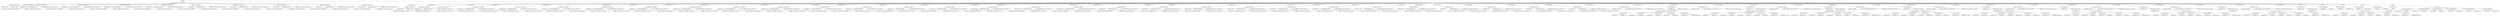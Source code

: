 digraph G {	
ranksep=.25;
	0 [label="MODULE"];
	1 [label="IDENTIFIERS: syn2"];
	0 -> 1;
	2 [label="VAR_DECLARE_LIST"];
	0 -> 2;
	3 [label="VAR_DECLARE:  INPUT PORT"];
	2 -> 3;
	4 [label="IDENTIFIERS: clock"];
	3 -> 4;
	5 [label="VAR_DECLARE:  INPUT PORT"];
	2 -> 5;
	6 [label="IDENTIFIERS: reset"];
	5 -> 6;
	7 [label="VAR_DECLARE:  INPUT PORT"];
	2 -> 7;
	8 [label="IDENTIFIERS: in1"];
	7 -> 8;
	9 [label="BINARY_OPERATION: MIN"];
	7 -> 9;
	10 [label="NUMBERS: 00000000000000000000000000100000 ()"];
	9 -> 10;
	11 [label="NUMBERS: 00000000000000000000000000000001 ()"];
	9 -> 11;
	12 [label="NUMBERS: 00000000000000000000000000000000 ()"];
	7 -> 12;
	13 [label="VAR_DECLARE:  INPUT PORT"];
	2 -> 13;
	14 [label="IDENTIFIERS: in2"];
	13 -> 14;
	15 [label="BINARY_OPERATION: MIN"];
	13 -> 15;
	16 [label="NUMBERS: 00000000000000000000000000100000 ()"];
	15 -> 16;
	17 [label="NUMBERS: 00000000000000000000000000000001 ()"];
	15 -> 17;
	18 [label="NUMBERS: 00000000000000000000000000000000 ()"];
	13 -> 18;
	19 [label="VAR_DECLARE:  INPUT PORT"];
	2 -> 19;
	20 [label="IDENTIFIERS: in3"];
	19 -> 20;
	21 [label="BINARY_OPERATION: MIN"];
	19 -> 21;
	22 [label="NUMBERS: 00000000000000000000000000100000 ()"];
	21 -> 22;
	23 [label="NUMBERS: 00000000000000000000000000000001 ()"];
	21 -> 23;
	24 [label="NUMBERS: 00000000000000000000000000000000 ()"];
	19 -> 24;
	25 [label="VAR_DECLARE:  INPUT PORT"];
	2 -> 25;
	26 [label="IDENTIFIERS: in4"];
	25 -> 26;
	27 [label="BINARY_OPERATION: MIN"];
	25 -> 27;
	28 [label="NUMBERS: 00000000000000000000000000100000 ()"];
	27 -> 28;
	29 [label="NUMBERS: 00000000000000000000000000000001 ()"];
	27 -> 29;
	30 [label="NUMBERS: 00000000000000000000000000000000 ()"];
	25 -> 30;
	31 [label="VAR_DECLARE:  INPUT PORT"];
	2 -> 31;
	32 [label="IDENTIFIERS: in5"];
	31 -> 32;
	33 [label="BINARY_OPERATION: MIN"];
	31 -> 33;
	34 [label="NUMBERS: 00000000000000000000000000100000 ()"];
	33 -> 34;
	35 [label="NUMBERS: 00000000000000000000000000000001 ()"];
	33 -> 35;
	36 [label="NUMBERS: 00000000000000000000000000000000 ()"];
	31 -> 36;
	37 [label="VAR_DECLARE:  OUTPUT PORT"];
	2 -> 37;
	38 [label="IDENTIFIERS: out_1"];
	37 -> 38;
	39 [label="BINARY_OPERATION: MIN"];
	37 -> 39;
	40 [label="NUMBERS: 00000000000000000000000000100000 ()"];
	39 -> 40;
	41 [label="NUMBERS: 00000000000000000000000000000001 ()"];
	39 -> 41;
	42 [label="NUMBERS: 00000000000000000000000000000000 ()"];
	37 -> 42;
	43 [label="VAR_DECLARE:  OUTPUT PORT"];
	2 -> 43;
	44 [label="IDENTIFIERS: out_2"];
	43 -> 44;
	45 [label="BINARY_OPERATION: MIN"];
	43 -> 45;
	46 [label="NUMBERS: 00000000000000000000000000100000 ()"];
	45 -> 46;
	47 [label="NUMBERS: 00000000000000000000000000000001 ()"];
	45 -> 47;
	48 [label="NUMBERS: 00000000000000000000000000000000 ()"];
	43 -> 48;
	49 [label="VAR_DECLARE:  OUTPUT PORT"];
	2 -> 49;
	50 [label="IDENTIFIERS: out_3"];
	49 -> 50;
	51 [label="BINARY_OPERATION: MIN"];
	49 -> 51;
	52 [label="NUMBERS: 00000000000000000000000000100000 ()"];
	51 -> 52;
	53 [label="NUMBERS: 00000000000000000000000000000001 ()"];
	51 -> 53;
	54 [label="NUMBERS: 00000000000000000000000000000000 ()"];
	49 -> 54;
	55 [label="VAR_DECLARE:  OUTPUT PORT"];
	2 -> 55;
	56 [label="IDENTIFIERS: out_4"];
	55 -> 56;
	57 [label="BINARY_OPERATION: MIN"];
	55 -> 57;
	58 [label="NUMBERS: 00000000000000000000000000100000 ()"];
	57 -> 58;
	59 [label="NUMBERS: 00000000000000000000000000000001 ()"];
	57 -> 59;
	60 [label="NUMBERS: 00000000000000000000000000000000 ()"];
	55 -> 60;
	61 [label="MODULE_ITEMS"];
	0 -> 61;
	62 [label="VAR_DECLARE_LIST"];
	61 -> 62;
	63 [label="VAR_DECLARE:  INPUT PORT"];
	62 -> 63;
	64 [label="IDENTIFIERS: clock"];
	63 -> 64;
	65 [label="VAR_DECLARE_LIST"];
	61 -> 65;
	66 [label="VAR_DECLARE:  INPUT PORT"];
	65 -> 66;
	67 [label="IDENTIFIERS: reset"];
	66 -> 67;
	68 [label="VAR_DECLARE_LIST"];
	61 -> 68;
	69 [label="VAR_DECLARE:  INPUT PORT"];
	68 -> 69;
	70 [label="IDENTIFIERS: in1"];
	69 -> 70;
	71 [label="BINARY_OPERATION: MIN"];
	69 -> 71;
	72 [label="NUMBERS: 00000000000000000000000000100000 ()"];
	71 -> 72;
	73 [label="NUMBERS: 00000000000000000000000000000001 ()"];
	71 -> 73;
	74 [label="NUMBERS: 00000000000000000000000000000000 ()"];
	69 -> 74;
	75 [label="VAR_DECLARE_LIST"];
	61 -> 75;
	76 [label="VAR_DECLARE:  INPUT PORT"];
	75 -> 76;
	77 [label="IDENTIFIERS: in2"];
	76 -> 77;
	78 [label="BINARY_OPERATION: MIN"];
	76 -> 78;
	79 [label="NUMBERS: 00000000000000000000000000100000 ()"];
	78 -> 79;
	80 [label="NUMBERS: 00000000000000000000000000000001 ()"];
	78 -> 80;
	81 [label="NUMBERS: 00000000000000000000000000000000 ()"];
	76 -> 81;
	82 [label="VAR_DECLARE_LIST"];
	61 -> 82;
	83 [label="VAR_DECLARE:  INPUT PORT"];
	82 -> 83;
	84 [label="IDENTIFIERS: in3"];
	83 -> 84;
	85 [label="BINARY_OPERATION: MIN"];
	83 -> 85;
	86 [label="NUMBERS: 00000000000000000000000000100000 ()"];
	85 -> 86;
	87 [label="NUMBERS: 00000000000000000000000000000001 ()"];
	85 -> 87;
	88 [label="NUMBERS: 00000000000000000000000000000000 ()"];
	83 -> 88;
	89 [label="VAR_DECLARE_LIST"];
	61 -> 89;
	90 [label="VAR_DECLARE:  INPUT PORT"];
	89 -> 90;
	91 [label="IDENTIFIERS: in4"];
	90 -> 91;
	92 [label="BINARY_OPERATION: MIN"];
	90 -> 92;
	93 [label="NUMBERS: 00000000000000000000000000100000 ()"];
	92 -> 93;
	94 [label="NUMBERS: 00000000000000000000000000000001 ()"];
	92 -> 94;
	95 [label="NUMBERS: 00000000000000000000000000000000 ()"];
	90 -> 95;
	96 [label="VAR_DECLARE_LIST"];
	61 -> 96;
	97 [label="VAR_DECLARE:  INPUT PORT"];
	96 -> 97;
	98 [label="IDENTIFIERS: in5"];
	97 -> 98;
	99 [label="BINARY_OPERATION: MIN"];
	97 -> 99;
	100 [label="NUMBERS: 00000000000000000000000000100000 ()"];
	99 -> 100;
	101 [label="NUMBERS: 00000000000000000000000000000001 ()"];
	99 -> 101;
	102 [label="NUMBERS: 00000000000000000000000000000000 ()"];
	97 -> 102;
	103 [label="VAR_DECLARE_LIST"];
	61 -> 103;
	104 [label="VAR_DECLARE:  OUTPUT PORT"];
	103 -> 104;
	105 [label="IDENTIFIERS: out_1"];
	104 -> 105;
	106 [label="BINARY_OPERATION: MIN"];
	104 -> 106;
	107 [label="NUMBERS: 00000000000000000000000000100000 ()"];
	106 -> 107;
	108 [label="NUMBERS: 00000000000000000000000000000001 ()"];
	106 -> 108;
	109 [label="NUMBERS: 00000000000000000000000000000000 ()"];
	104 -> 109;
	110 [label="VAR_DECLARE_LIST"];
	61 -> 110;
	111 [label="VAR_DECLARE:  OUTPUT PORT"];
	110 -> 111;
	112 [label="IDENTIFIERS: out_2"];
	111 -> 112;
	113 [label="BINARY_OPERATION: MIN"];
	111 -> 113;
	114 [label="NUMBERS: 00000000000000000000000000100000 ()"];
	113 -> 114;
	115 [label="NUMBERS: 00000000000000000000000000000001 ()"];
	113 -> 115;
	116 [label="NUMBERS: 00000000000000000000000000000000 ()"];
	111 -> 116;
	117 [label="VAR_DECLARE_LIST"];
	61 -> 117;
	118 [label="VAR_DECLARE:  OUTPUT PORT"];
	117 -> 118;
	119 [label="IDENTIFIERS: out_3"];
	118 -> 119;
	120 [label="BINARY_OPERATION: MIN"];
	118 -> 120;
	121 [label="NUMBERS: 00000000000000000000000000100000 ()"];
	120 -> 121;
	122 [label="NUMBERS: 00000000000000000000000000000001 ()"];
	120 -> 122;
	123 [label="NUMBERS: 00000000000000000000000000000000 ()"];
	118 -> 123;
	124 [label="VAR_DECLARE_LIST"];
	61 -> 124;
	125 [label="VAR_DECLARE:  OUTPUT PORT"];
	124 -> 125;
	126 [label="IDENTIFIERS: out_4"];
	125 -> 126;
	127 [label="BINARY_OPERATION: MIN"];
	125 -> 127;
	128 [label="NUMBERS: 00000000000000000000000000100000 ()"];
	127 -> 128;
	129 [label="NUMBERS: 00000000000000000000000000000001 ()"];
	127 -> 129;
	130 [label="NUMBERS: 00000000000000000000000000000000 ()"];
	125 -> 130;
	131 [label="VAR_DECLARE_LIST"];
	61 -> 131;
	132 [label="VAR_DECLARE:  WIRE"];
	131 -> 132;
	133 [label="IDENTIFIERS: x1"];
	132 -> 133;
	134 [label="BINARY_OPERATION: MIN"];
	132 -> 134;
	135 [label="NUMBERS: 00000000000000000000000000100000 ()"];
	134 -> 135;
	136 [label="NUMBERS: 00000000000000000000000000000001 ()"];
	134 -> 136;
	137 [label="NUMBERS: 00000000000000000000000000000000 ()"];
	132 -> 137;
	138 [label="VAR_DECLARE_LIST"];
	61 -> 138;
	139 [label="VAR_DECLARE:  WIRE"];
	138 -> 139;
	140 [label="IDENTIFIERS: x2"];
	139 -> 140;
	141 [label="BINARY_OPERATION: MIN"];
	139 -> 141;
	142 [label="NUMBERS: 00000000000000000000000000100000 ()"];
	141 -> 142;
	143 [label="NUMBERS: 00000000000000000000000000000001 ()"];
	141 -> 143;
	144 [label="NUMBERS: 00000000000000000000000000000000 ()"];
	139 -> 144;
	145 [label="VAR_DECLARE_LIST"];
	61 -> 145;
	146 [label="VAR_DECLARE:  WIRE"];
	145 -> 146;
	147 [label="IDENTIFIERS: x3"];
	146 -> 147;
	148 [label="BINARY_OPERATION: MIN"];
	146 -> 148;
	149 [label="NUMBERS: 00000000000000000000000000100000 ()"];
	148 -> 149;
	150 [label="NUMBERS: 00000000000000000000000000000001 ()"];
	148 -> 150;
	151 [label="NUMBERS: 00000000000000000000000000000000 ()"];
	146 -> 151;
	152 [label="VAR_DECLARE_LIST"];
	61 -> 152;
	153 [label="VAR_DECLARE:  WIRE"];
	152 -> 153;
	154 [label="IDENTIFIERS: x4"];
	153 -> 154;
	155 [label="BINARY_OPERATION: MIN"];
	153 -> 155;
	156 [label="NUMBERS: 00000000000000000000000000100000 ()"];
	155 -> 156;
	157 [label="NUMBERS: 00000000000000000000000000000001 ()"];
	155 -> 157;
	158 [label="NUMBERS: 00000000000000000000000000000000 ()"];
	153 -> 158;
	159 [label="VAR_DECLARE_LIST"];
	61 -> 159;
	160 [label="VAR_DECLARE:  WIRE"];
	159 -> 160;
	161 [label="IDENTIFIERS: add1"];
	160 -> 161;
	162 [label="BINARY_OPERATION: MIN"];
	160 -> 162;
	163 [label="NUMBERS: 00000000000000000000000000100000 ()"];
	162 -> 163;
	164 [label="NUMBERS: 00000000000000000000000000000001 ()"];
	162 -> 164;
	165 [label="NUMBERS: 00000000000000000000000000000000 ()"];
	160 -> 165;
	166 [label="VAR_DECLARE_LIST"];
	61 -> 166;
	167 [label="VAR_DECLARE:  WIRE"];
	166 -> 167;
	168 [label="IDENTIFIERS: add2"];
	167 -> 168;
	169 [label="BINARY_OPERATION: MIN"];
	167 -> 169;
	170 [label="NUMBERS: 00000000000000000000000000100000 ()"];
	169 -> 170;
	171 [label="NUMBERS: 00000000000000000000000000000001 ()"];
	169 -> 171;
	172 [label="NUMBERS: 00000000000000000000000000000000 ()"];
	167 -> 172;
	173 [label="VAR_DECLARE_LIST"];
	61 -> 173;
	174 [label="VAR_DECLARE:  WIRE"];
	173 -> 174;
	175 [label="IDENTIFIERS: add3"];
	174 -> 175;
	176 [label="BINARY_OPERATION: MIN"];
	174 -> 176;
	177 [label="NUMBERS: 00000000000000000000000000100000 ()"];
	176 -> 177;
	178 [label="NUMBERS: 00000000000000000000000000000001 ()"];
	176 -> 178;
	179 [label="NUMBERS: 00000000000000000000000000000000 ()"];
	174 -> 179;
	180 [label="VAR_DECLARE_LIST"];
	61 -> 180;
	181 [label="VAR_DECLARE:  WIRE"];
	180 -> 181;
	182 [label="IDENTIFIERS: add4"];
	181 -> 182;
	183 [label="BINARY_OPERATION: MIN"];
	181 -> 183;
	184 [label="NUMBERS: 00000000000000000000000000100000 ()"];
	183 -> 184;
	185 [label="NUMBERS: 00000000000000000000000000000001 ()"];
	183 -> 185;
	186 [label="NUMBERS: 00000000000000000000000000000000 ()"];
	181 -> 186;
	187 [label="VAR_DECLARE_LIST"];
	61 -> 187;
	188 [label="VAR_DECLARE:  WIRE"];
	187 -> 188;
	189 [label="IDENTIFIERS: add5"];
	188 -> 189;
	190 [label="BINARY_OPERATION: MIN"];
	188 -> 190;
	191 [label="NUMBERS: 00000000000000000000000000100000 ()"];
	190 -> 191;
	192 [label="NUMBERS: 00000000000000000000000000000001 ()"];
	190 -> 192;
	193 [label="NUMBERS: 00000000000000000000000000000000 ()"];
	188 -> 193;
	194 [label="VAR_DECLARE_LIST"];
	61 -> 194;
	195 [label="VAR_DECLARE:  REG"];
	194 -> 195;
	196 [label="IDENTIFIERS: reg1"];
	195 -> 196;
	197 [label="BINARY_OPERATION: MIN"];
	195 -> 197;
	198 [label="NUMBERS: 00000000000000000000000000100000 ()"];
	197 -> 198;
	199 [label="NUMBERS: 00000000000000000000000000000001 ()"];
	197 -> 199;
	200 [label="NUMBERS: 00000000000000000000000000000000 ()"];
	195 -> 200;
	201 [label="VAR_DECLARE_LIST"];
	61 -> 201;
	202 [label="VAR_DECLARE:  REG"];
	201 -> 202;
	203 [label="IDENTIFIERS: reg2"];
	202 -> 203;
	204 [label="BINARY_OPERATION: MIN"];
	202 -> 204;
	205 [label="NUMBERS: 00000000000000000000000000100000 ()"];
	204 -> 205;
	206 [label="NUMBERS: 00000000000000000000000000000001 ()"];
	204 -> 206;
	207 [label="NUMBERS: 00000000000000000000000000000000 ()"];
	202 -> 207;
	208 [label="VAR_DECLARE_LIST"];
	61 -> 208;
	209 [label="VAR_DECLARE:  REG"];
	208 -> 209;
	210 [label="IDENTIFIERS: reg3"];
	209 -> 210;
	211 [label="BINARY_OPERATION: MIN"];
	209 -> 211;
	212 [label="NUMBERS: 00000000000000000000000000100000 ()"];
	211 -> 212;
	213 [label="NUMBERS: 00000000000000000000000000000001 ()"];
	211 -> 213;
	214 [label="NUMBERS: 00000000000000000000000000000000 ()"];
	209 -> 214;
	215 [label="VAR_DECLARE_LIST"];
	61 -> 215;
	216 [label="VAR_DECLARE:  REG"];
	215 -> 216;
	217 [label="IDENTIFIERS: reg4"];
	216 -> 217;
	218 [label="BINARY_OPERATION: MIN"];
	216 -> 218;
	219 [label="NUMBERS: 00000000000000000000000000100000 ()"];
	218 -> 219;
	220 [label="NUMBERS: 00000000000000000000000000000001 ()"];
	218 -> 220;
	221 [label="NUMBERS: 00000000000000000000000000000000 ()"];
	216 -> 221;
	222 [label="VAR_DECLARE_LIST"];
	61 -> 222;
	223 [label="VAR_DECLARE:  REG"];
	222 -> 223;
	224 [label="IDENTIFIERS: reg5"];
	223 -> 224;
	225 [label="BINARY_OPERATION: MIN"];
	223 -> 225;
	226 [label="NUMBERS: 00000000000000000000000000100000 ()"];
	225 -> 226;
	227 [label="NUMBERS: 00000000000000000000000000000001 ()"];
	225 -> 227;
	228 [label="NUMBERS: 00000000000000000000000000000000 ()"];
	223 -> 228;
	229 [label="VAR_DECLARE_LIST"];
	61 -> 229;
	230 [label="VAR_DECLARE:  REG"];
	229 -> 230;
	231 [label="IDENTIFIERS: reg6"];
	230 -> 231;
	232 [label="BINARY_OPERATION: MIN"];
	230 -> 232;
	233 [label="NUMBERS: 00000000000000000000000000100000 ()"];
	232 -> 233;
	234 [label="NUMBERS: 00000000000000000000000000000001 ()"];
	232 -> 234;
	235 [label="NUMBERS: 00000000000000000000000000000000 ()"];
	230 -> 235;
	236 [label="VAR_DECLARE_LIST"];
	61 -> 236;
	237 [label="VAR_DECLARE:  WIRE"];
	236 -> 237;
	238 [label="IDENTIFIERS: out_1"];
	237 -> 238;
	239 [label="BINARY_OPERATION: MIN"];
	237 -> 239;
	240 [label="NUMBERS: 00000000000000000000000000100000 ()"];
	239 -> 240;
	241 [label="NUMBERS: 00000000000000000000000000000001 ()"];
	239 -> 241;
	242 [label="NUMBERS: 00000000000000000000000000000000 ()"];
	237 -> 242;
	243 [label="VAR_DECLARE_LIST"];
	61 -> 243;
	244 [label="VAR_DECLARE:  WIRE"];
	243 -> 244;
	245 [label="IDENTIFIERS: out_2"];
	244 -> 245;
	246 [label="BINARY_OPERATION: MIN"];
	244 -> 246;
	247 [label="NUMBERS: 00000000000000000000000000100000 ()"];
	246 -> 247;
	248 [label="NUMBERS: 00000000000000000000000000000001 ()"];
	246 -> 248;
	249 [label="NUMBERS: 00000000000000000000000000000000 ()"];
	244 -> 249;
	250 [label="VAR_DECLARE_LIST"];
	61 -> 250;
	251 [label="VAR_DECLARE:  WIRE"];
	250 -> 251;
	252 [label="IDENTIFIERS: out_3"];
	251 -> 252;
	253 [label="BINARY_OPERATION: MIN"];
	251 -> 253;
	254 [label="NUMBERS: 00000000000000000000000000100000 ()"];
	253 -> 254;
	255 [label="NUMBERS: 00000000000000000000000000000001 ()"];
	253 -> 255;
	256 [label="NUMBERS: 00000000000000000000000000000000 ()"];
	251 -> 256;
	257 [label="VAR_DECLARE_LIST"];
	61 -> 257;
	258 [label="VAR_DECLARE:  WIRE"];
	257 -> 258;
	259 [label="IDENTIFIERS: out_4"];
	258 -> 259;
	260 [label="BINARY_OPERATION: MIN"];
	258 -> 260;
	261 [label="NUMBERS: 00000000000000000000000000100000 ()"];
	260 -> 261;
	262 [label="NUMBERS: 00000000000000000000000000000001 ()"];
	260 -> 262;
	263 [label="NUMBERS: 00000000000000000000000000000000 ()"];
	258 -> 263;
	264 [label="VAR_DECLARE_LIST"];
	61 -> 264;
	265 [label="VAR_DECLARE:  WIRE"];
	264 -> 265;
	266 [label="IDENTIFIERS: add1_control"];
	265 -> 266;
	267 [label="NUMBERS: 00000000000000000000000000000111 ()"];
	265 -> 267;
	268 [label="NUMBERS: 00000000000000000000000000000000 ()"];
	265 -> 268;
	269 [label="MODULE_INSTANCE"];
	61 -> 269;
	270 [label="MODULE_INSTANCE"];
	269 -> 270;
	271 [label="IDENTIFIERS: fpu_add"];
	270 -> 271;
	272 [label="MODULE_NAMED_INSTANCE"];
	270 -> 272;
	273 [label="IDENTIFIERS: add1_add"];
	272 -> 273;
	274 [label="MODULE_CONNECT_LIST"];
	272 -> 274;
	275 [label="MODULE_CONNECT"];
	274 -> 275;
	276 [label="IDENTIFIERS: clk"];
	275 -> 276;
	277 [label="IDENTIFIERS: clock"];
	275 -> 277;
	278 [label="MODULE_CONNECT"];
	274 -> 278;
	279 [label="IDENTIFIERS: opa"];
	278 -> 279;
	280 [label="IDENTIFIERS: reg6"];
	278 -> 280;
	281 [label="MODULE_CONNECT"];
	274 -> 281;
	282 [label="IDENTIFIERS: opb"];
	281 -> 282;
	283 [label="IDENTIFIERS: in4"];
	281 -> 283;
	284 [label="MODULE_CONNECT"];
	274 -> 284;
	285 [label="IDENTIFIERS: out"];
	284 -> 285;
	286 [label="IDENTIFIERS: add1"];
	284 -> 286;
	287 [label="MODULE_CONNECT"];
	274 -> 287;
	288 [label="IDENTIFIERS: control"];
	287 -> 288;
	289 [label="IDENTIFIERS: add1_control"];
	287 -> 289;
	290 [label="VAR_DECLARE_LIST"];
	61 -> 290;
	291 [label="VAR_DECLARE:  WIRE"];
	290 -> 291;
	292 [label="IDENTIFIERS: x1_control"];
	291 -> 292;
	293 [label="NUMBERS: 00000000000000000000000000000111 ()"];
	291 -> 293;
	294 [label="NUMBERS: 00000000000000000000000000000000 ()"];
	291 -> 294;
	295 [label="MODULE_INSTANCE"];
	61 -> 295;
	296 [label="MODULE_INSTANCE"];
	295 -> 296;
	297 [label="IDENTIFIERS: fpu_mul"];
	296 -> 297;
	298 [label="MODULE_NAMED_INSTANCE"];
	296 -> 298;
	299 [label="IDENTIFIERS: x1_mul"];
	298 -> 299;
	300 [label="MODULE_CONNECT_LIST"];
	298 -> 300;
	301 [label="MODULE_CONNECT"];
	300 -> 301;
	302 [label="IDENTIFIERS: clk"];
	301 -> 302;
	303 [label="IDENTIFIERS: clock"];
	301 -> 303;
	304 [label="MODULE_CONNECT"];
	300 -> 304;
	305 [label="IDENTIFIERS: opa"];
	304 -> 305;
	306 [label="IDENTIFIERS: x3"];
	304 -> 306;
	307 [label="MODULE_CONNECT"];
	300 -> 307;
	308 [label="IDENTIFIERS: opb"];
	307 -> 308;
	309 [label="IDENTIFIERS: in1"];
	307 -> 309;
	310 [label="MODULE_CONNECT"];
	300 -> 310;
	311 [label="IDENTIFIERS: out"];
	310 -> 311;
	312 [label="IDENTIFIERS: x1"];
	310 -> 312;
	313 [label="MODULE_CONNECT"];
	300 -> 313;
	314 [label="IDENTIFIERS: control"];
	313 -> 314;
	315 [label="IDENTIFIERS: x1_control"];
	313 -> 315;
	316 [label="VAR_DECLARE_LIST"];
	61 -> 316;
	317 [label="VAR_DECLARE:  WIRE"];
	316 -> 317;
	318 [label="IDENTIFIERS: add2_control"];
	317 -> 318;
	319 [label="NUMBERS: 00000000000000000000000000000111 ()"];
	317 -> 319;
	320 [label="NUMBERS: 00000000000000000000000000000000 ()"];
	317 -> 320;
	321 [label="MODULE_INSTANCE"];
	61 -> 321;
	322 [label="MODULE_INSTANCE"];
	321 -> 322;
	323 [label="IDENTIFIERS: fpu_add"];
	322 -> 323;
	324 [label="MODULE_NAMED_INSTANCE"];
	322 -> 324;
	325 [label="IDENTIFIERS: add2_add"];
	324 -> 325;
	326 [label="MODULE_CONNECT_LIST"];
	324 -> 326;
	327 [label="MODULE_CONNECT"];
	326 -> 327;
	328 [label="IDENTIFIERS: clk"];
	327 -> 328;
	329 [label="IDENTIFIERS: clock"];
	327 -> 329;
	330 [label="MODULE_CONNECT"];
	326 -> 330;
	331 [label="IDENTIFIERS: opa"];
	330 -> 331;
	332 [label="IDENTIFIERS: add5"];
	330 -> 332;
	333 [label="MODULE_CONNECT"];
	326 -> 333;
	334 [label="IDENTIFIERS: opb"];
	333 -> 334;
	335 [label="IDENTIFIERS: add1"];
	333 -> 335;
	336 [label="MODULE_CONNECT"];
	326 -> 336;
	337 [label="IDENTIFIERS: out"];
	336 -> 337;
	338 [label="IDENTIFIERS: add2"];
	336 -> 338;
	339 [label="MODULE_CONNECT"];
	326 -> 339;
	340 [label="IDENTIFIERS: control"];
	339 -> 340;
	341 [label="IDENTIFIERS: add2_control"];
	339 -> 341;
	342 [label="VAR_DECLARE_LIST"];
	61 -> 342;
	343 [label="VAR_DECLARE:  WIRE"];
	342 -> 343;
	344 [label="IDENTIFIERS: x2_control"];
	343 -> 344;
	345 [label="NUMBERS: 00000000000000000000000000000111 ()"];
	343 -> 345;
	346 [label="NUMBERS: 00000000000000000000000000000000 ()"];
	343 -> 346;
	347 [label="MODULE_INSTANCE"];
	61 -> 347;
	348 [label="MODULE_INSTANCE"];
	347 -> 348;
	349 [label="IDENTIFIERS: fpu_mul"];
	348 -> 349;
	350 [label="MODULE_NAMED_INSTANCE"];
	348 -> 350;
	351 [label="IDENTIFIERS: x2_mul"];
	350 -> 351;
	352 [label="MODULE_CONNECT_LIST"];
	350 -> 352;
	353 [label="MODULE_CONNECT"];
	352 -> 353;
	354 [label="IDENTIFIERS: clk"];
	353 -> 354;
	355 [label="IDENTIFIERS: clock"];
	353 -> 355;
	356 [label="MODULE_CONNECT"];
	352 -> 356;
	357 [label="IDENTIFIERS: opa"];
	356 -> 357;
	358 [label="IDENTIFIERS: x1"];
	356 -> 358;
	359 [label="MODULE_CONNECT"];
	352 -> 359;
	360 [label="IDENTIFIERS: opb"];
	359 -> 360;
	361 [label="IDENTIFIERS: add2"];
	359 -> 361;
	362 [label="MODULE_CONNECT"];
	352 -> 362;
	363 [label="IDENTIFIERS: out"];
	362 -> 363;
	364 [label="IDENTIFIERS: x2"];
	362 -> 364;
	365 [label="MODULE_CONNECT"];
	352 -> 365;
	366 [label="IDENTIFIERS: control"];
	365 -> 366;
	367 [label="IDENTIFIERS: x2_control"];
	365 -> 367;
	368 [label="VAR_DECLARE_LIST"];
	61 -> 368;
	369 [label="VAR_DECLARE:  WIRE"];
	368 -> 369;
	370 [label="IDENTIFIERS: add3_control"];
	369 -> 370;
	371 [label="NUMBERS: 00000000000000000000000000000111 ()"];
	369 -> 371;
	372 [label="NUMBERS: 00000000000000000000000000000000 ()"];
	369 -> 372;
	373 [label="MODULE_INSTANCE"];
	61 -> 373;
	374 [label="MODULE_INSTANCE"];
	373 -> 374;
	375 [label="IDENTIFIERS: fpu_add"];
	374 -> 375;
	376 [label="MODULE_NAMED_INSTANCE"];
	374 -> 376;
	377 [label="IDENTIFIERS: add3_add"];
	376 -> 377;
	378 [label="MODULE_CONNECT_LIST"];
	376 -> 378;
	379 [label="MODULE_CONNECT"];
	378 -> 379;
	380 [label="IDENTIFIERS: clk"];
	379 -> 380;
	381 [label="IDENTIFIERS: clock"];
	379 -> 381;
	382 [label="MODULE_CONNECT"];
	378 -> 382;
	383 [label="IDENTIFIERS: opa"];
	382 -> 383;
	384 [label="IDENTIFIERS: in1"];
	382 -> 384;
	385 [label="MODULE_CONNECT"];
	378 -> 385;
	386 [label="IDENTIFIERS: opb"];
	385 -> 386;
	387 [label="IDENTIFIERS: reg6"];
	385 -> 387;
	388 [label="MODULE_CONNECT"];
	378 -> 388;
	389 [label="IDENTIFIERS: out"];
	388 -> 389;
	390 [label="IDENTIFIERS: add3"];
	388 -> 390;
	391 [label="MODULE_CONNECT"];
	378 -> 391;
	392 [label="IDENTIFIERS: control"];
	391 -> 392;
	393 [label="IDENTIFIERS: add3_control"];
	391 -> 393;
	394 [label="VAR_DECLARE_LIST"];
	61 -> 394;
	395 [label="VAR_DECLARE:  WIRE"];
	394 -> 395;
	396 [label="IDENTIFIERS: x3_control"];
	395 -> 396;
	397 [label="NUMBERS: 00000000000000000000000000000111 ()"];
	395 -> 397;
	398 [label="NUMBERS: 00000000000000000000000000000000 ()"];
	395 -> 398;
	399 [label="MODULE_INSTANCE"];
	61 -> 399;
	400 [label="MODULE_INSTANCE"];
	399 -> 400;
	401 [label="IDENTIFIERS: fpu_mul"];
	400 -> 401;
	402 [label="MODULE_NAMED_INSTANCE"];
	400 -> 402;
	403 [label="IDENTIFIERS: x3_mul"];
	402 -> 403;
	404 [label="MODULE_CONNECT_LIST"];
	402 -> 404;
	405 [label="MODULE_CONNECT"];
	404 -> 405;
	406 [label="IDENTIFIERS: clk"];
	405 -> 406;
	407 [label="IDENTIFIERS: clock"];
	405 -> 407;
	408 [label="MODULE_CONNECT"];
	404 -> 408;
	409 [label="IDENTIFIERS: opa"];
	408 -> 409;
	410 [label="IDENTIFIERS: in3"];
	408 -> 410;
	411 [label="MODULE_CONNECT"];
	404 -> 411;
	412 [label="IDENTIFIERS: opb"];
	411 -> 412;
	413 [label="IDENTIFIERS: in1"];
	411 -> 413;
	414 [label="MODULE_CONNECT"];
	404 -> 414;
	415 [label="IDENTIFIERS: out"];
	414 -> 415;
	416 [label="IDENTIFIERS: x3"];
	414 -> 416;
	417 [label="MODULE_CONNECT"];
	404 -> 417;
	418 [label="IDENTIFIERS: control"];
	417 -> 418;
	419 [label="IDENTIFIERS: x3_control"];
	417 -> 419;
	420 [label="VAR_DECLARE_LIST"];
	61 -> 420;
	421 [label="VAR_DECLARE:  WIRE"];
	420 -> 421;
	422 [label="IDENTIFIERS: add4_control"];
	421 -> 422;
	423 [label="NUMBERS: 00000000000000000000000000000111 ()"];
	421 -> 423;
	424 [label="NUMBERS: 00000000000000000000000000000000 ()"];
	421 -> 424;
	425 [label="MODULE_INSTANCE"];
	61 -> 425;
	426 [label="MODULE_INSTANCE"];
	425 -> 426;
	427 [label="IDENTIFIERS: fpu_add"];
	426 -> 427;
	428 [label="MODULE_NAMED_INSTANCE"];
	426 -> 428;
	429 [label="IDENTIFIERS: add4_add"];
	428 -> 429;
	430 [label="MODULE_CONNECT_LIST"];
	428 -> 430;
	431 [label="MODULE_CONNECT"];
	430 -> 431;
	432 [label="IDENTIFIERS: clk"];
	431 -> 432;
	433 [label="IDENTIFIERS: clock"];
	431 -> 433;
	434 [label="MODULE_CONNECT"];
	430 -> 434;
	435 [label="IDENTIFIERS: opa"];
	434 -> 435;
	436 [label="IDENTIFIERS: in5"];
	434 -> 436;
	437 [label="MODULE_CONNECT"];
	430 -> 437;
	438 [label="IDENTIFIERS: opb"];
	437 -> 438;
	439 [label="IDENTIFIERS: in3"];
	437 -> 439;
	440 [label="MODULE_CONNECT"];
	430 -> 440;
	441 [label="IDENTIFIERS: out"];
	440 -> 441;
	442 [label="IDENTIFIERS: add4"];
	440 -> 442;
	443 [label="MODULE_CONNECT"];
	430 -> 443;
	444 [label="IDENTIFIERS: control"];
	443 -> 444;
	445 [label="IDENTIFIERS: add4_control"];
	443 -> 445;
	446 [label="VAR_DECLARE_LIST"];
	61 -> 446;
	447 [label="VAR_DECLARE:  WIRE"];
	446 -> 447;
	448 [label="IDENTIFIERS: x4_control"];
	447 -> 448;
	449 [label="NUMBERS: 00000000000000000000000000000111 ()"];
	447 -> 449;
	450 [label="NUMBERS: 00000000000000000000000000000000 ()"];
	447 -> 450;
	451 [label="MODULE_INSTANCE"];
	61 -> 451;
	452 [label="MODULE_INSTANCE"];
	451 -> 452;
	453 [label="IDENTIFIERS: fpu_mul"];
	452 -> 453;
	454 [label="MODULE_NAMED_INSTANCE"];
	452 -> 454;
	455 [label="IDENTIFIERS: x4_mul"];
	454 -> 455;
	456 [label="MODULE_CONNECT_LIST"];
	454 -> 456;
	457 [label="MODULE_CONNECT"];
	456 -> 457;
	458 [label="IDENTIFIERS: clk"];
	457 -> 458;
	459 [label="IDENTIFIERS: clock"];
	457 -> 459;
	460 [label="MODULE_CONNECT"];
	456 -> 460;
	461 [label="IDENTIFIERS: opa"];
	460 -> 461;
	462 [label="IDENTIFIERS: in5"];
	460 -> 462;
	463 [label="MODULE_CONNECT"];
	456 -> 463;
	464 [label="IDENTIFIERS: opb"];
	463 -> 464;
	465 [label="IDENTIFIERS: in4"];
	463 -> 465;
	466 [label="MODULE_CONNECT"];
	456 -> 466;
	467 [label="IDENTIFIERS: out"];
	466 -> 467;
	468 [label="IDENTIFIERS: x4"];
	466 -> 468;
	469 [label="MODULE_CONNECT"];
	456 -> 469;
	470 [label="IDENTIFIERS: control"];
	469 -> 470;
	471 [label="IDENTIFIERS: x4_control"];
	469 -> 471;
	472 [label="VAR_DECLARE_LIST"];
	61 -> 472;
	473 [label="VAR_DECLARE:  WIRE"];
	472 -> 473;
	474 [label="IDENTIFIERS: add5_control"];
	473 -> 474;
	475 [label="NUMBERS: 00000000000000000000000000000111 ()"];
	473 -> 475;
	476 [label="NUMBERS: 00000000000000000000000000000000 ()"];
	473 -> 476;
	477 [label="MODULE_INSTANCE"];
	61 -> 477;
	478 [label="MODULE_INSTANCE"];
	477 -> 478;
	479 [label="IDENTIFIERS: fpu_add"];
	478 -> 479;
	480 [label="MODULE_NAMED_INSTANCE"];
	478 -> 480;
	481 [label="IDENTIFIERS: add5_add"];
	480 -> 481;
	482 [label="MODULE_CONNECT_LIST"];
	480 -> 482;
	483 [label="MODULE_CONNECT"];
	482 -> 483;
	484 [label="IDENTIFIERS: clk"];
	483 -> 484;
	485 [label="IDENTIFIERS: clock"];
	483 -> 485;
	486 [label="MODULE_CONNECT"];
	482 -> 486;
	487 [label="IDENTIFIERS: opa"];
	486 -> 487;
	488 [label="IDENTIFIERS: in5"];
	486 -> 488;
	489 [label="MODULE_CONNECT"];
	482 -> 489;
	490 [label="IDENTIFIERS: opb"];
	489 -> 490;
	491 [label="IDENTIFIERS: in4"];
	489 -> 491;
	492 [label="MODULE_CONNECT"];
	482 -> 492;
	493 [label="IDENTIFIERS: out"];
	492 -> 493;
	494 [label="IDENTIFIERS: add5"];
	492 -> 494;
	495 [label="MODULE_CONNECT"];
	482 -> 495;
	496 [label="IDENTIFIERS: control"];
	495 -> 496;
	497 [label="IDENTIFIERS: add5_control"];
	495 -> 497;
	498 [label="ASSIGN"];
	61 -> 498;
	499 [label="BLOCKING_STATEMENT"];
	498 -> 499;
	500 [label="IDENTIFIERS: out_1"];
	499 -> 500;
	501 [label="IDENTIFIERS: x2"];
	499 -> 501;
	502 [label="ASSIGN"];
	61 -> 502;
	503 [label="BLOCKING_STATEMENT"];
	502 -> 503;
	504 [label="IDENTIFIERS: out_2"];
	503 -> 504;
	505 [label="IDENTIFIERS: add3"];
	503 -> 505;
	506 [label="ASSIGN"];
	61 -> 506;
	507 [label="BLOCKING_STATEMENT"];
	506 -> 507;
	508 [label="IDENTIFIERS: out_3"];
	507 -> 508;
	509 [label="IDENTIFIERS: add4"];
	507 -> 509;
	510 [label="ASSIGN"];
	61 -> 510;
	511 [label="BLOCKING_STATEMENT"];
	510 -> 511;
	512 [label="IDENTIFIERS: out_4"];
	511 -> 512;
	513 [label="IDENTIFIERS: x4"];
	511 -> 513;
	514 [label="ALWAYS"];
	61 -> 514;
	515 [label="DELAY_CONTROL"];
	514 -> 515;
	516 [label="POSEDGE"];
	515 -> 516;
	517 [label="IDENTIFIERS: clock"];
	516 -> 517;
	518 [label="BLOCK"];
	514 -> 518;
	519 [label="NON_BLOCKING_STATEMENT"];
	518 -> 519;
	520 [label="IDENTIFIERS: reg1"];
	519 -> 520;
	521 [label="IDENTIFIERS: in2"];
	519 -> 521;
	522 [label="NON_BLOCKING_STATEMENT"];
	518 -> 522;
	523 [label="IDENTIFIERS: reg2"];
	522 -> 523;
	524 [label="IDENTIFIERS: reg1"];
	522 -> 524;
	525 [label="NON_BLOCKING_STATEMENT"];
	518 -> 525;
	526 [label="IDENTIFIERS: reg3"];
	525 -> 526;
	527 [label="IDENTIFIERS: reg2"];
	525 -> 527;
	528 [label="NON_BLOCKING_STATEMENT"];
	518 -> 528;
	529 [label="IDENTIFIERS: reg4"];
	528 -> 529;
	530 [label="IDENTIFIERS: reg3"];
	528 -> 530;
	531 [label="NON_BLOCKING_STATEMENT"];
	518 -> 531;
	532 [label="IDENTIFIERS: reg5"];
	531 -> 532;
	533 [label="IDENTIFIERS: reg4"];
	531 -> 533;
	534 [label="NON_BLOCKING_STATEMENT"];
	518 -> 534;
	535 [label="IDENTIFIERS: reg6"];
	534 -> 535;
	536 [label="IDENTIFIERS: reg5"];
	534 -> 536;
}
